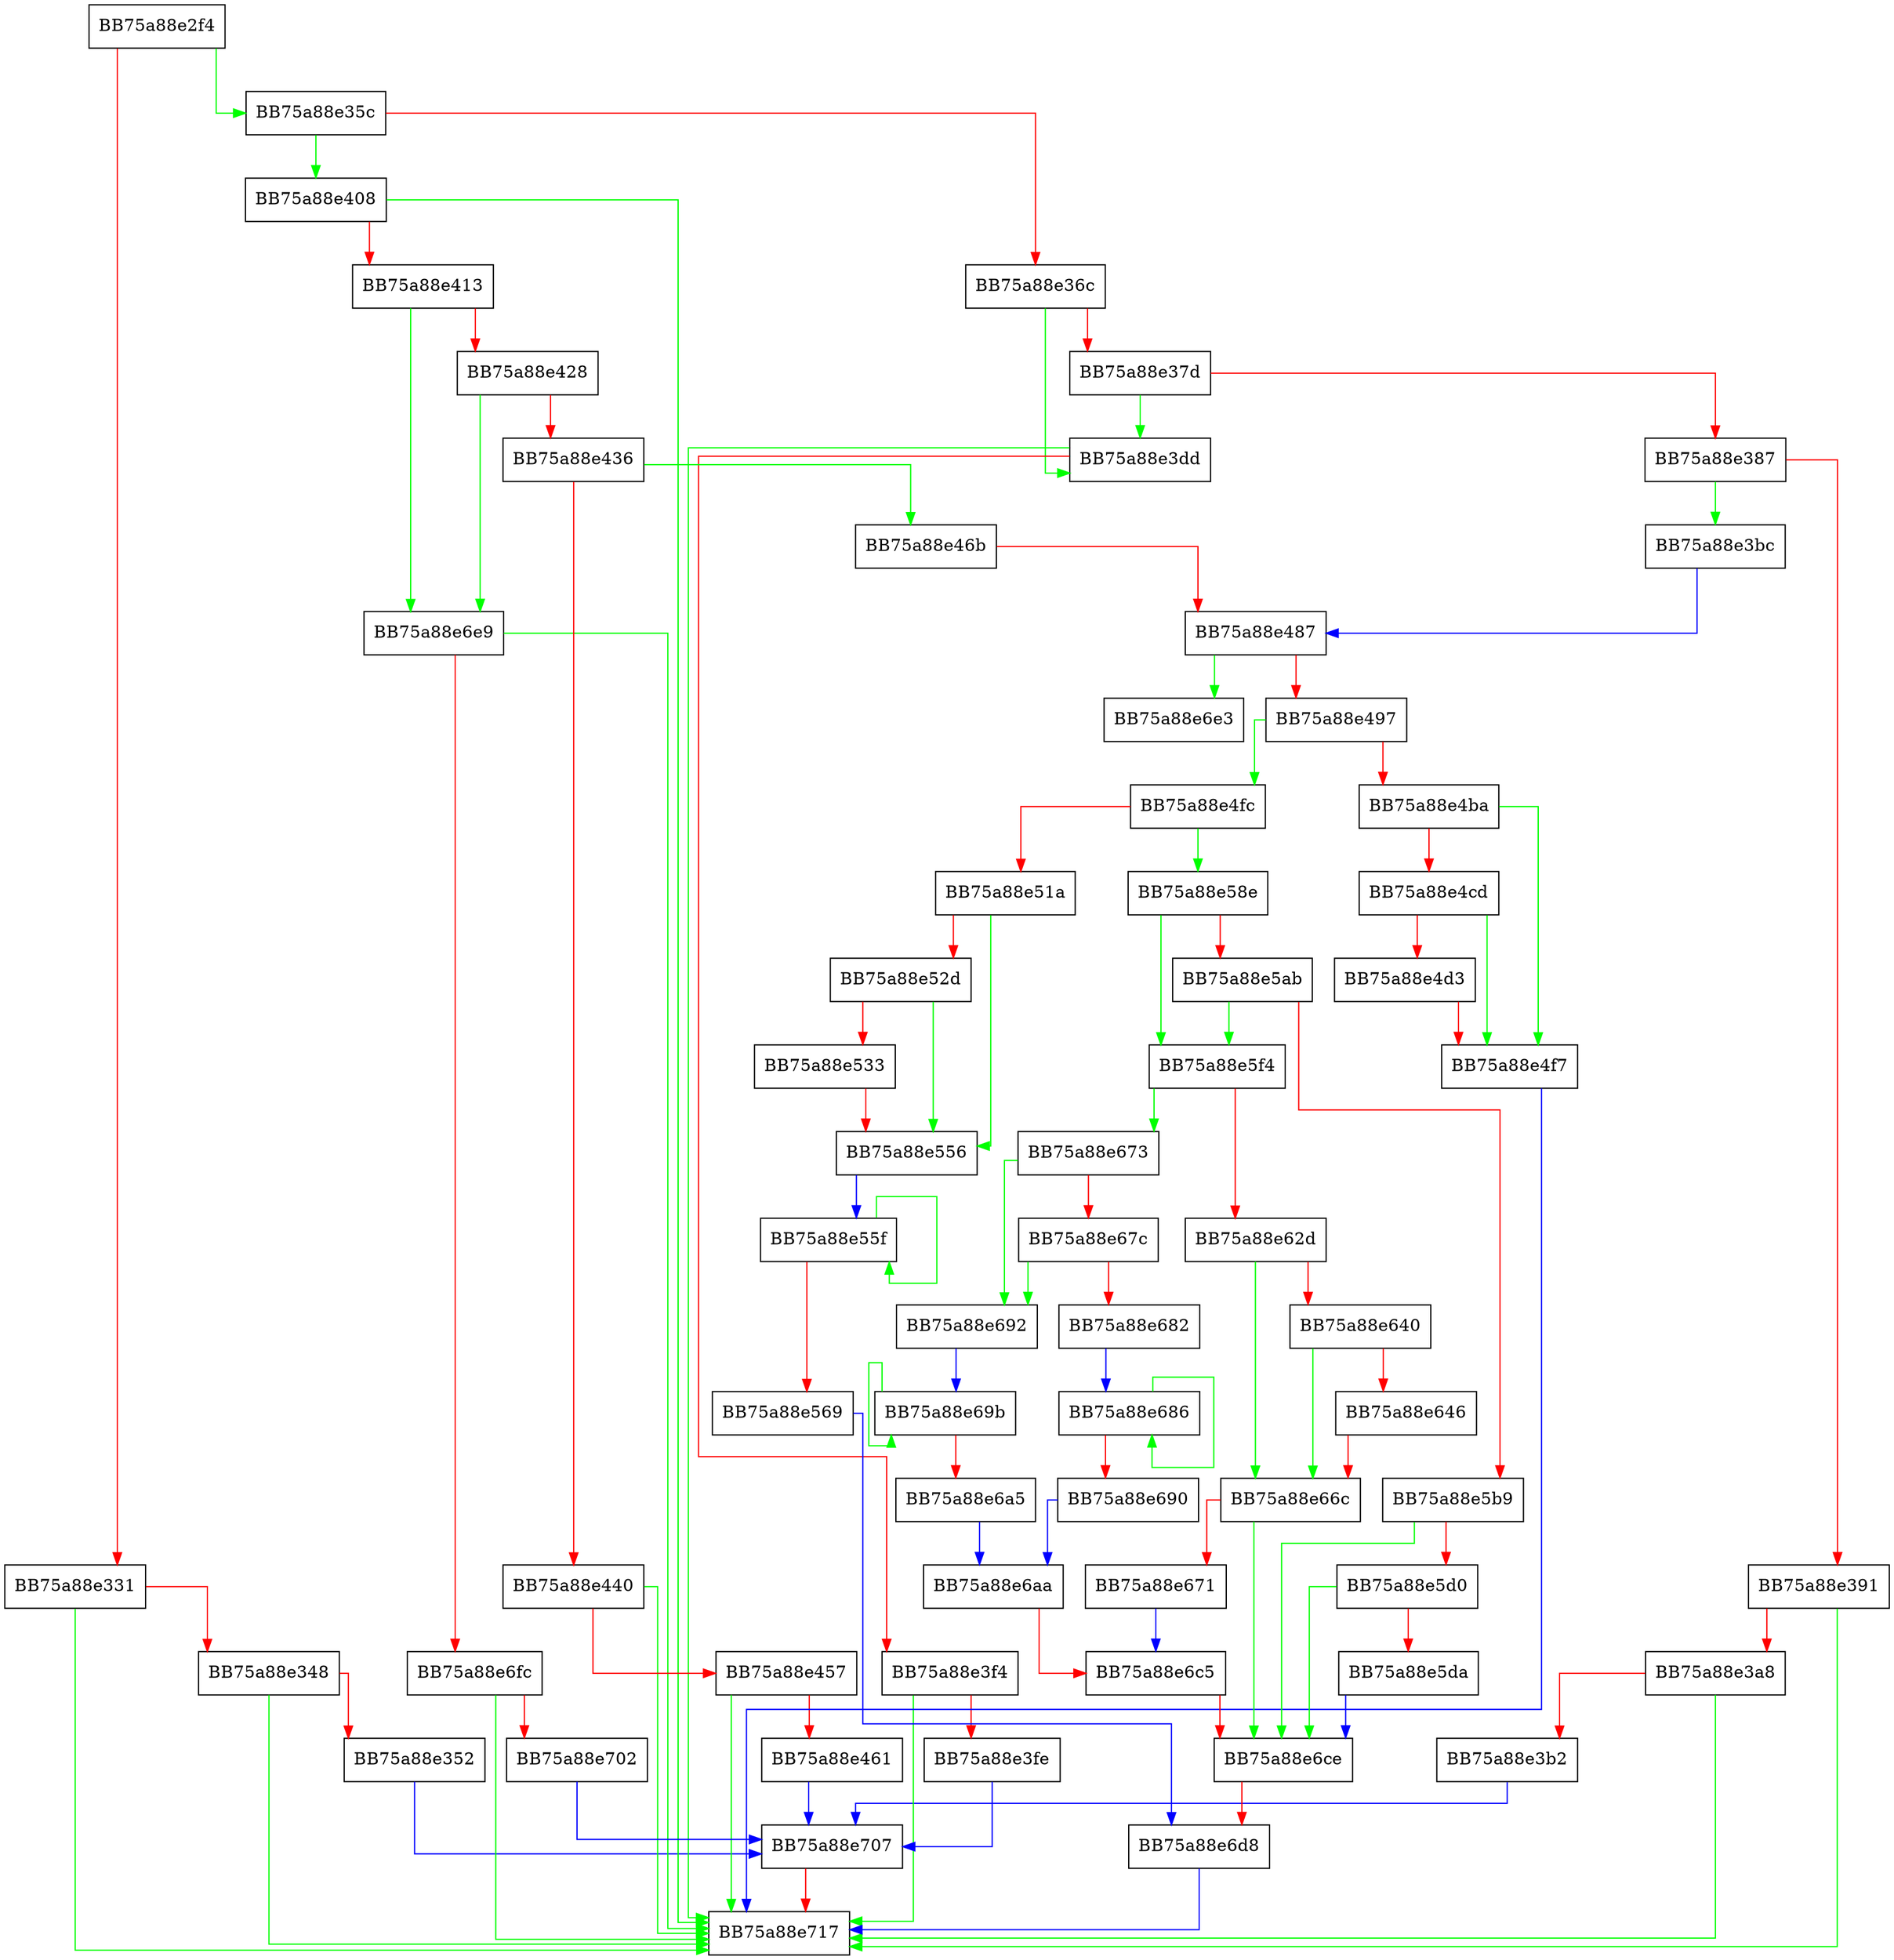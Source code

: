 digraph AppendFilterDriverPathFromFilterBlob {
  node [shape="box"];
  graph [splines=ortho];
  BB75a88e2f4 -> BB75a88e35c [color="green"];
  BB75a88e2f4 -> BB75a88e331 [color="red"];
  BB75a88e331 -> BB75a88e717 [color="green"];
  BB75a88e331 -> BB75a88e348 [color="red"];
  BB75a88e348 -> BB75a88e717 [color="green"];
  BB75a88e348 -> BB75a88e352 [color="red"];
  BB75a88e352 -> BB75a88e707 [color="blue"];
  BB75a88e35c -> BB75a88e408 [color="green"];
  BB75a88e35c -> BB75a88e36c [color="red"];
  BB75a88e36c -> BB75a88e3dd [color="green"];
  BB75a88e36c -> BB75a88e37d [color="red"];
  BB75a88e37d -> BB75a88e3dd [color="green"];
  BB75a88e37d -> BB75a88e387 [color="red"];
  BB75a88e387 -> BB75a88e3bc [color="green"];
  BB75a88e387 -> BB75a88e391 [color="red"];
  BB75a88e391 -> BB75a88e717 [color="green"];
  BB75a88e391 -> BB75a88e3a8 [color="red"];
  BB75a88e3a8 -> BB75a88e717 [color="green"];
  BB75a88e3a8 -> BB75a88e3b2 [color="red"];
  BB75a88e3b2 -> BB75a88e707 [color="blue"];
  BB75a88e3bc -> BB75a88e487 [color="blue"];
  BB75a88e3dd -> BB75a88e717 [color="green"];
  BB75a88e3dd -> BB75a88e3f4 [color="red"];
  BB75a88e3f4 -> BB75a88e717 [color="green"];
  BB75a88e3f4 -> BB75a88e3fe [color="red"];
  BB75a88e3fe -> BB75a88e707 [color="blue"];
  BB75a88e408 -> BB75a88e717 [color="green"];
  BB75a88e408 -> BB75a88e413 [color="red"];
  BB75a88e413 -> BB75a88e6e9 [color="green"];
  BB75a88e413 -> BB75a88e428 [color="red"];
  BB75a88e428 -> BB75a88e6e9 [color="green"];
  BB75a88e428 -> BB75a88e436 [color="red"];
  BB75a88e436 -> BB75a88e46b [color="green"];
  BB75a88e436 -> BB75a88e440 [color="red"];
  BB75a88e440 -> BB75a88e717 [color="green"];
  BB75a88e440 -> BB75a88e457 [color="red"];
  BB75a88e457 -> BB75a88e717 [color="green"];
  BB75a88e457 -> BB75a88e461 [color="red"];
  BB75a88e461 -> BB75a88e707 [color="blue"];
  BB75a88e46b -> BB75a88e487 [color="red"];
  BB75a88e487 -> BB75a88e6e3 [color="green"];
  BB75a88e487 -> BB75a88e497 [color="red"];
  BB75a88e497 -> BB75a88e4fc [color="green"];
  BB75a88e497 -> BB75a88e4ba [color="red"];
  BB75a88e4ba -> BB75a88e4f7 [color="green"];
  BB75a88e4ba -> BB75a88e4cd [color="red"];
  BB75a88e4cd -> BB75a88e4f7 [color="green"];
  BB75a88e4cd -> BB75a88e4d3 [color="red"];
  BB75a88e4d3 -> BB75a88e4f7 [color="red"];
  BB75a88e4f7 -> BB75a88e717 [color="blue"];
  BB75a88e4fc -> BB75a88e58e [color="green"];
  BB75a88e4fc -> BB75a88e51a [color="red"];
  BB75a88e51a -> BB75a88e556 [color="green"];
  BB75a88e51a -> BB75a88e52d [color="red"];
  BB75a88e52d -> BB75a88e556 [color="green"];
  BB75a88e52d -> BB75a88e533 [color="red"];
  BB75a88e533 -> BB75a88e556 [color="red"];
  BB75a88e556 -> BB75a88e55f [color="blue"];
  BB75a88e55f -> BB75a88e55f [color="green"];
  BB75a88e55f -> BB75a88e569 [color="red"];
  BB75a88e569 -> BB75a88e6d8 [color="blue"];
  BB75a88e58e -> BB75a88e5f4 [color="green"];
  BB75a88e58e -> BB75a88e5ab [color="red"];
  BB75a88e5ab -> BB75a88e5f4 [color="green"];
  BB75a88e5ab -> BB75a88e5b9 [color="red"];
  BB75a88e5b9 -> BB75a88e6ce [color="green"];
  BB75a88e5b9 -> BB75a88e5d0 [color="red"];
  BB75a88e5d0 -> BB75a88e6ce [color="green"];
  BB75a88e5d0 -> BB75a88e5da [color="red"];
  BB75a88e5da -> BB75a88e6ce [color="blue"];
  BB75a88e5f4 -> BB75a88e673 [color="green"];
  BB75a88e5f4 -> BB75a88e62d [color="red"];
  BB75a88e62d -> BB75a88e66c [color="green"];
  BB75a88e62d -> BB75a88e640 [color="red"];
  BB75a88e640 -> BB75a88e66c [color="green"];
  BB75a88e640 -> BB75a88e646 [color="red"];
  BB75a88e646 -> BB75a88e66c [color="red"];
  BB75a88e66c -> BB75a88e6ce [color="green"];
  BB75a88e66c -> BB75a88e671 [color="red"];
  BB75a88e671 -> BB75a88e6c5 [color="blue"];
  BB75a88e673 -> BB75a88e692 [color="green"];
  BB75a88e673 -> BB75a88e67c [color="red"];
  BB75a88e67c -> BB75a88e692 [color="green"];
  BB75a88e67c -> BB75a88e682 [color="red"];
  BB75a88e682 -> BB75a88e686 [color="blue"];
  BB75a88e686 -> BB75a88e686 [color="green"];
  BB75a88e686 -> BB75a88e690 [color="red"];
  BB75a88e690 -> BB75a88e6aa [color="blue"];
  BB75a88e692 -> BB75a88e69b [color="blue"];
  BB75a88e69b -> BB75a88e69b [color="green"];
  BB75a88e69b -> BB75a88e6a5 [color="red"];
  BB75a88e6a5 -> BB75a88e6aa [color="blue"];
  BB75a88e6aa -> BB75a88e6c5 [color="red"];
  BB75a88e6c5 -> BB75a88e6ce [color="red"];
  BB75a88e6ce -> BB75a88e6d8 [color="red"];
  BB75a88e6d8 -> BB75a88e717 [color="blue"];
  BB75a88e6e9 -> BB75a88e717 [color="green"];
  BB75a88e6e9 -> BB75a88e6fc [color="red"];
  BB75a88e6fc -> BB75a88e717 [color="green"];
  BB75a88e6fc -> BB75a88e702 [color="red"];
  BB75a88e702 -> BB75a88e707 [color="blue"];
  BB75a88e707 -> BB75a88e717 [color="red"];
}